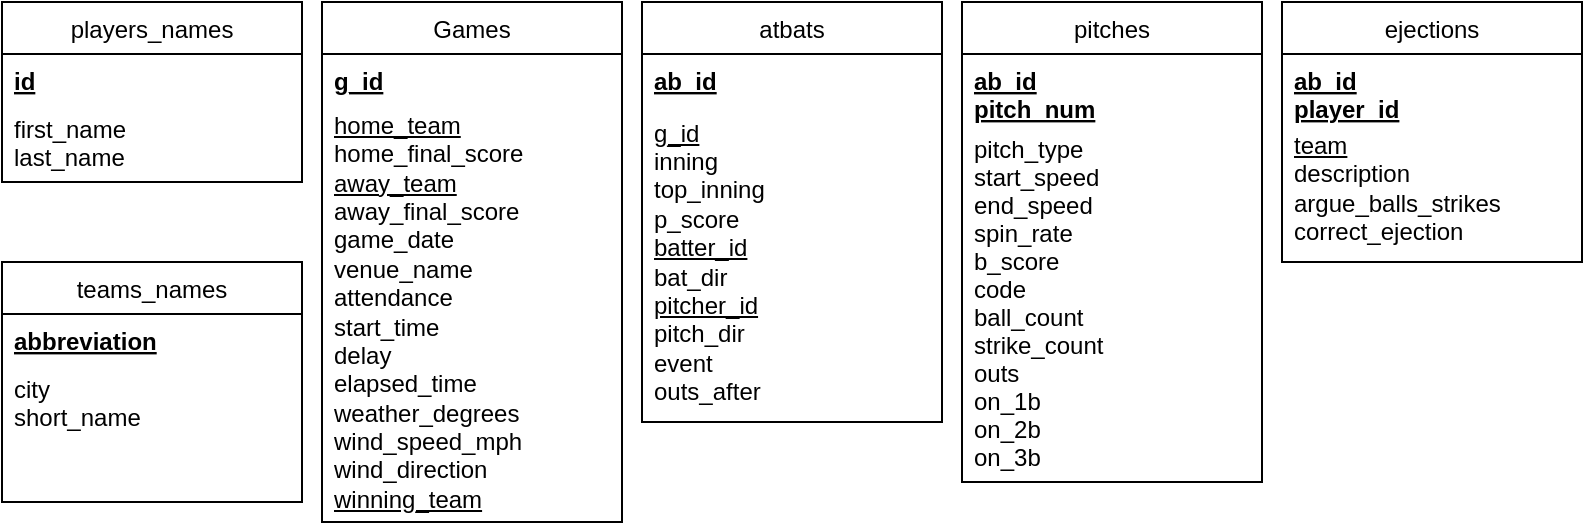 <mxfile version="14.6.0" type="device"><diagram id="_lfbQnTjd0s2uUlaD_hL" name="Page-1"><mxGraphModel dx="1422" dy="762" grid="1" gridSize="10" guides="1" tooltips="1" connect="1" arrows="1" fold="1" page="1" pageScale="1" pageWidth="850" pageHeight="1100" math="0" shadow="0"><root><mxCell id="0"/><mxCell id="1" parent="0"/><mxCell id="PB7U9XCvUL_oosqKpAsK-25" value="Games" style="swimlane;fontStyle=0;align=center;verticalAlign=top;childLayout=stackLayout;horizontal=1;startSize=26;horizontalStack=0;resizeParent=1;resizeLast=0;collapsible=1;marginBottom=0;rounded=0;shadow=0;strokeWidth=1;" parent="1" vertex="1"><mxGeometry x="190" y="220" width="150" height="260" as="geometry"><mxRectangle x="340" y="380" width="170" height="26" as="alternateBounds"/></mxGeometry></mxCell><mxCell id="PB7U9XCvUL_oosqKpAsK-26" value="g_id" style="text;align=left;verticalAlign=top;spacingLeft=4;spacingRight=4;overflow=hidden;rotatable=0;points=[[0,0.5],[1,0.5]];portConstraint=eastwest;fontStyle=5" parent="PB7U9XCvUL_oosqKpAsK-25" vertex="1"><mxGeometry y="26" width="150" height="24" as="geometry"/></mxCell><mxCell id="PB7U9XCvUL_oosqKpAsK-27" value="&lt;span&gt;&lt;u&gt;home_team&lt;/u&gt;&lt;/span&gt;&lt;br style=&quot;padding: 0px ; margin: 0px&quot;&gt;&lt;span&gt;home_final_score&lt;/span&gt;&lt;br style=&quot;padding: 0px ; margin: 0px&quot;&gt;&lt;span&gt;&lt;u&gt;away_team&lt;/u&gt;&lt;/span&gt;&lt;br style=&quot;padding: 0px ; margin: 0px&quot;&gt;&lt;span&gt;away_final_score&lt;/span&gt;&lt;br style=&quot;padding: 0px ; margin: 0px&quot;&gt;&lt;span&gt;game_date&lt;/span&gt;&lt;br style=&quot;padding: 0px ; margin: 0px&quot;&gt;&lt;span&gt;venue_name&lt;/span&gt;&lt;br style=&quot;padding: 0px ; margin: 0px&quot;&gt;&lt;span&gt;attendance&lt;/span&gt;&lt;br style=&quot;padding: 0px ; margin: 0px&quot;&gt;&lt;span&gt;start_time&lt;/span&gt;&lt;br style=&quot;padding: 0px ; margin: 0px&quot;&gt;&lt;span&gt;delay&lt;/span&gt;&lt;br style=&quot;padding: 0px ; margin: 0px&quot;&gt;&lt;span&gt;elapsed_time&lt;/span&gt;&lt;br style=&quot;padding: 0px ; margin: 0px&quot;&gt;&lt;span&gt;weather_degrees&lt;/span&gt;&lt;br style=&quot;padding: 0px ; margin: 0px&quot;&gt;&lt;span&gt;wind_speed_mph&lt;/span&gt;&lt;br style=&quot;padding: 0px ; margin: 0px&quot;&gt;&lt;span&gt;wind_direction&lt;br&gt;&lt;u&gt;winning_team&lt;/u&gt;&lt;br&gt;&lt;/span&gt;" style="text;html=1;fillColor=none;align=left;verticalAlign=middle;whiteSpace=wrap;rounded=0;spacingLeft=4;spacingRight=4;" parent="PB7U9XCvUL_oosqKpAsK-25" vertex="1"><mxGeometry y="50" width="150" height="210" as="geometry"/></mxCell><mxCell id="PB7U9XCvUL_oosqKpAsK-28" value="atbats" style="swimlane;fontStyle=0;align=center;verticalAlign=top;childLayout=stackLayout;horizontal=1;startSize=26;horizontalStack=0;resizeParent=1;resizeLast=0;collapsible=1;marginBottom=0;rounded=0;shadow=0;strokeWidth=1;" parent="1" vertex="1"><mxGeometry x="350" y="220" width="150" height="210" as="geometry"><mxRectangle x="340" y="380" width="170" height="26" as="alternateBounds"/></mxGeometry></mxCell><mxCell id="PB7U9XCvUL_oosqKpAsK-29" value="ab_id" style="text;align=left;verticalAlign=top;spacingLeft=4;spacingRight=4;overflow=hidden;rotatable=0;points=[[0,0.5],[1,0.5]];portConstraint=eastwest;fontStyle=5" parent="PB7U9XCvUL_oosqKpAsK-28" vertex="1"><mxGeometry y="26" width="150" height="24" as="geometry"/></mxCell><mxCell id="PB7U9XCvUL_oosqKpAsK-30" value="&lt;span&gt;&lt;u&gt;g_id&lt;/u&gt;&lt;/span&gt;&lt;br style=&quot;padding: 0px ; margin: 0px&quot;&gt;&lt;span&gt;inning&lt;/span&gt;&lt;br style=&quot;padding: 0px ; margin: 0px&quot;&gt;&lt;span&gt;top_inning&lt;/span&gt;&lt;br style=&quot;padding: 0px ; margin: 0px&quot;&gt;&lt;span&gt;p_score&lt;/span&gt;&lt;br style=&quot;padding: 0px ; margin: 0px&quot;&gt;&lt;span&gt;&lt;u&gt;batter_id&lt;/u&gt;&lt;/span&gt;&lt;br style=&quot;padding: 0px ; margin: 0px&quot;&gt;&lt;span&gt;bat_dir&lt;/span&gt;&lt;br style=&quot;padding: 0px ; margin: 0px&quot;&gt;&lt;span&gt;&lt;u&gt;pitcher_id&lt;/u&gt;&lt;/span&gt;&lt;br style=&quot;padding: 0px ; margin: 0px&quot;&gt;&lt;span&gt;pitch_dir&lt;/span&gt;&lt;br style=&quot;padding: 0px ; margin: 0px&quot;&gt;&lt;span&gt;event&lt;/span&gt;&lt;br style=&quot;padding: 0px ; margin: 0px&quot;&gt;&lt;span&gt;outs_after&lt;/span&gt;" style="text;html=1;fillColor=none;align=left;verticalAlign=middle;whiteSpace=wrap;rounded=0;spacingLeft=4;spacingRight=4;" parent="PB7U9XCvUL_oosqKpAsK-28" vertex="1"><mxGeometry y="50" width="150" height="160" as="geometry"/></mxCell><mxCell id="PB7U9XCvUL_oosqKpAsK-31" value="ejections" style="swimlane;fontStyle=0;align=center;verticalAlign=top;childLayout=stackLayout;horizontal=1;startSize=26;horizontalStack=0;resizeParent=1;resizeLast=0;collapsible=1;marginBottom=0;rounded=0;shadow=0;strokeWidth=1;" parent="1" vertex="1"><mxGeometry x="670" y="220" width="150" height="130" as="geometry"><mxRectangle x="340" y="380" width="170" height="26" as="alternateBounds"/></mxGeometry></mxCell><mxCell id="PB7U9XCvUL_oosqKpAsK-32" value="ab_id&#10;player_id" style="text;align=left;verticalAlign=top;spacingLeft=4;spacingRight=4;overflow=hidden;rotatable=0;points=[[0,0.5],[1,0.5]];portConstraint=eastwest;fontStyle=5" parent="PB7U9XCvUL_oosqKpAsK-31" vertex="1"><mxGeometry y="26" width="150" height="34" as="geometry"/></mxCell><mxCell id="PB7U9XCvUL_oosqKpAsK-33" value="&lt;span&gt;&lt;u&gt;team&lt;/u&gt;&lt;/span&gt;&lt;br style=&quot;padding: 0px ; margin: 0px&quot;&gt;&lt;span&gt;description&lt;/span&gt;&lt;br style=&quot;padding: 0px ; margin: 0px&quot;&gt;&lt;span&gt;argue_balls_strikes&lt;/span&gt;&lt;br style=&quot;padding: 0px ; margin: 0px&quot;&gt;&lt;span&gt;correct_ejection&lt;/span&gt;" style="text;html=1;fillColor=none;align=left;verticalAlign=middle;whiteSpace=wrap;rounded=0;spacingLeft=4;spacingRight=4;" parent="PB7U9XCvUL_oosqKpAsK-31" vertex="1"><mxGeometry y="60" width="150" height="65" as="geometry"/></mxCell><mxCell id="PB7U9XCvUL_oosqKpAsK-34" value="players_names" style="swimlane;fontStyle=0;align=center;verticalAlign=top;childLayout=stackLayout;horizontal=1;startSize=26;horizontalStack=0;resizeParent=1;resizeLast=0;collapsible=1;marginBottom=0;rounded=0;shadow=0;strokeWidth=1;" parent="1" vertex="1"><mxGeometry x="30" y="220" width="150" height="90" as="geometry"><mxRectangle x="340" y="380" width="170" height="26" as="alternateBounds"/></mxGeometry></mxCell><mxCell id="PB7U9XCvUL_oosqKpAsK-35" value="id" style="text;align=left;verticalAlign=top;spacingLeft=4;spacingRight=4;overflow=hidden;rotatable=0;points=[[0,0.5],[1,0.5]];portConstraint=eastwest;fontStyle=5" parent="PB7U9XCvUL_oosqKpAsK-34" vertex="1"><mxGeometry y="26" width="150" height="24" as="geometry"/></mxCell><mxCell id="PB7U9XCvUL_oosqKpAsK-36" value="first_name&#10;last_name" style="text;align=left;verticalAlign=top;spacingLeft=4;spacingRight=4;overflow=hidden;rotatable=0;points=[[0,0.5],[1,0.5]];portConstraint=eastwest;fontStyle=0" parent="PB7U9XCvUL_oosqKpAsK-34" vertex="1"><mxGeometry y="50" width="150" height="40" as="geometry"/></mxCell><mxCell id="PB7U9XCvUL_oosqKpAsK-37" value="pitches" style="swimlane;fontStyle=0;align=center;verticalAlign=top;childLayout=stackLayout;horizontal=1;startSize=26;horizontalStack=0;resizeParent=1;resizeLast=0;collapsible=1;marginBottom=0;rounded=0;shadow=0;strokeWidth=1;perimeterSpacing=0;" parent="1" vertex="1"><mxGeometry x="510" y="220" width="150" height="240" as="geometry"><mxRectangle x="340" y="380" width="170" height="26" as="alternateBounds"/></mxGeometry></mxCell><mxCell id="PB7U9XCvUL_oosqKpAsK-38" value="ab_id&#10;pitch_num" style="text;align=left;verticalAlign=top;spacingLeft=4;spacingRight=4;overflow=hidden;rotatable=0;points=[[0,0.5],[1,0.5]];portConstraint=eastwest;fontStyle=5" parent="PB7U9XCvUL_oosqKpAsK-37" vertex="1"><mxGeometry y="26" width="150" height="34" as="geometry"/></mxCell><mxCell id="PB7U9XCvUL_oosqKpAsK-39" value="pitch_type&#10;start_speed&#10;end_speed&#10;spin_rate&#10;b_score&#10;code&#10;ball_count&#10;strike_count&#10;outs&#10;on_1b&#10;on_2b&#10;on_3b" style="text;align=left;verticalAlign=top;spacingLeft=4;spacingRight=4;overflow=hidden;rotatable=0;points=[[0,0.5],[1,0.5]];portConstraint=eastwest;fontStyle=0" parent="PB7U9XCvUL_oosqKpAsK-37" vertex="1"><mxGeometry y="60" width="150" height="180" as="geometry"/></mxCell><mxCell id="PB7U9XCvUL_oosqKpAsK-40" value="teams_names" style="swimlane;fontStyle=0;align=center;verticalAlign=top;childLayout=stackLayout;horizontal=1;startSize=26;horizontalStack=0;resizeParent=1;resizeLast=0;collapsible=1;marginBottom=0;rounded=0;shadow=0;strokeWidth=1;" parent="1" vertex="1"><mxGeometry x="30" y="350" width="150" height="120" as="geometry"><mxRectangle x="340" y="380" width="170" height="26" as="alternateBounds"/></mxGeometry></mxCell><mxCell id="PB7U9XCvUL_oosqKpAsK-41" value="abbreviation" style="text;align=left;verticalAlign=top;spacingLeft=4;spacingRight=4;overflow=hidden;rotatable=0;points=[[0,0.5],[1,0.5]];portConstraint=eastwest;fontStyle=5" parent="PB7U9XCvUL_oosqKpAsK-40" vertex="1"><mxGeometry y="26" width="150" height="94" as="geometry"/></mxCell><mxCell id="PB7U9XCvUL_oosqKpAsK-42" value="city&#10;short_name" style="text;align=left;verticalAlign=top;spacingLeft=4;spacingRight=4;overflow=hidden;rotatable=0;points=[[0,0.5],[1,0.5]];portConstraint=eastwest;fontStyle=0" parent="1" vertex="1"><mxGeometry x="30" y="400" width="150" height="60" as="geometry"/></mxCell></root></mxGraphModel></diagram></mxfile>